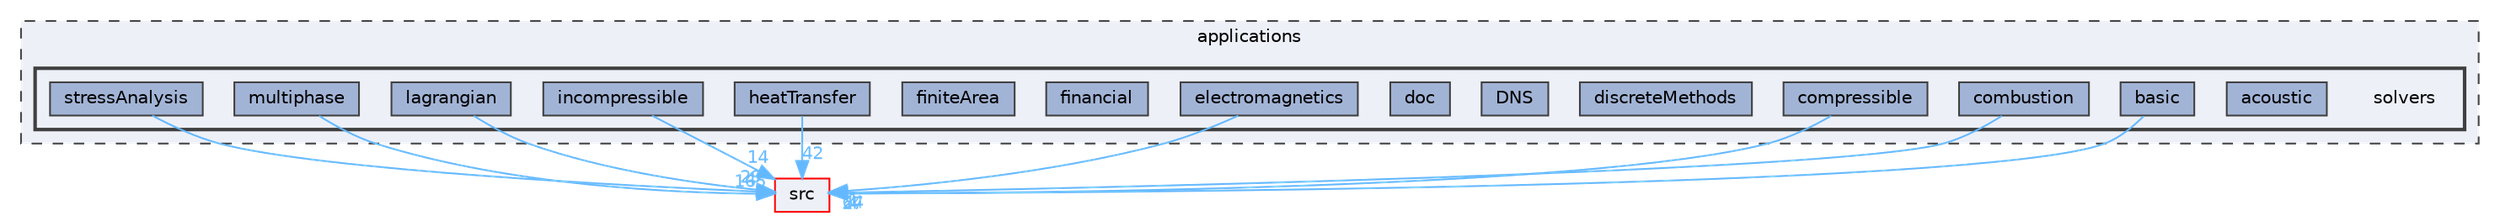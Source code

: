 digraph "applications/solvers"
{
 // LATEX_PDF_SIZE
  bgcolor="transparent";
  edge [fontname=Helvetica,fontsize=10,labelfontname=Helvetica,labelfontsize=10];
  node [fontname=Helvetica,fontsize=10,shape=box,height=0.2,width=0.4];
  compound=true
  subgraph clusterdir_a6e4fee11f07c3b70486e88fe92cbbdc {
    graph [ bgcolor="#edf0f7", pencolor="grey25", label="applications", fontname=Helvetica,fontsize=10 style="filled,dashed", URL="dir_a6e4fee11f07c3b70486e88fe92cbbdc.html",tooltip=""]
  subgraph clusterdir_fdd174abb8ada244b49e98779c87ac3c {
    graph [ bgcolor="#edf0f7", pencolor="grey25", label="", fontname=Helvetica,fontsize=10 style="filled,bold", URL="dir_fdd174abb8ada244b49e98779c87ac3c.html",tooltip=""]
    dir_fdd174abb8ada244b49e98779c87ac3c [shape=plaintext, label="solvers"];
  dir_3726f2b5123f3ce6db14be21df1b1542 [label="acoustic", fillcolor="#a2b4d6", color="grey25", style="filled", URL="dir_3726f2b5123f3ce6db14be21df1b1542.html",tooltip=""];
  dir_c1a1d77e2de9f0a909b0abf393e236fa [label="basic", fillcolor="#a2b4d6", color="grey25", style="filled", URL="dir_c1a1d77e2de9f0a909b0abf393e236fa.html",tooltip=""];
  dir_88c1d5d59a4178ad3afaab9cf233cb5e [label="combustion", fillcolor="#a2b4d6", color="grey25", style="filled", URL="dir_88c1d5d59a4178ad3afaab9cf233cb5e.html",tooltip=""];
  dir_ec6fbd2e4e71296a5c4843bd2aa1db19 [label="compressible", fillcolor="#a2b4d6", color="grey25", style="filled", URL="dir_ec6fbd2e4e71296a5c4843bd2aa1db19.html",tooltip=""];
  dir_8a605ff3c0e2dfbb6b998066c93429d7 [label="discreteMethods", fillcolor="#a2b4d6", color="grey25", style="filled", URL="dir_8a605ff3c0e2dfbb6b998066c93429d7.html",tooltip=""];
  dir_cd92214bc98a4694331953f5bfc53511 [label="DNS", fillcolor="#a2b4d6", color="grey25", style="filled", URL="dir_cd92214bc98a4694331953f5bfc53511.html",tooltip=""];
  dir_350beba595ace59dfab169ae0a4411e2 [label="doc", fillcolor="#a2b4d6", color="grey25", style="filled", URL="dir_350beba595ace59dfab169ae0a4411e2.html",tooltip=""];
  dir_6925107ea68bc879ce25441c80612b3f [label="electromagnetics", fillcolor="#a2b4d6", color="grey25", style="filled", URL="dir_6925107ea68bc879ce25441c80612b3f.html",tooltip=""];
  dir_0f15bfe3247741cfcc815fabfe093dba [label="financial", fillcolor="#a2b4d6", color="grey25", style="filled", URL="dir_0f15bfe3247741cfcc815fabfe093dba.html",tooltip=""];
  dir_8093b55327f00aa4ed58d387e2e10983 [label="finiteArea", fillcolor="#a2b4d6", color="grey25", style="filled", URL="dir_8093b55327f00aa4ed58d387e2e10983.html",tooltip=""];
  dir_faee72e18493b47f6f5cdf576f4c62ea [label="heatTransfer", fillcolor="#a2b4d6", color="grey25", style="filled", URL="dir_faee72e18493b47f6f5cdf576f4c62ea.html",tooltip=""];
  dir_2a80a7eee79ab677323c49fed47bf4a4 [label="incompressible", fillcolor="#a2b4d6", color="grey25", style="filled", URL="dir_2a80a7eee79ab677323c49fed47bf4a4.html",tooltip=""];
  dir_9e1aaabb0e6f6026c8abb09c4d63ec18 [label="lagrangian", fillcolor="#a2b4d6", color="grey25", style="filled", URL="dir_9e1aaabb0e6f6026c8abb09c4d63ec18.html",tooltip=""];
  dir_d62a5a20700de1cb9696e405d497a576 [label="multiphase", fillcolor="#a2b4d6", color="grey25", style="filled", URL="dir_d62a5a20700de1cb9696e405d497a576.html",tooltip=""];
  dir_c2f3eabbeeedbb03170a2b89f2b5145e [label="stressAnalysis", fillcolor="#a2b4d6", color="grey25", style="filled", URL="dir_c2f3eabbeeedbb03170a2b89f2b5145e.html",tooltip=""];
  }
  }
  dir_68267d1309a1af8e8297ef4c3efbcdba [label="src", fillcolor="#edf0f7", color="red", style="filled", URL="dir_68267d1309a1af8e8297ef4c3efbcdba.html",tooltip=""];
  dir_c1a1d77e2de9f0a909b0abf393e236fa->dir_68267d1309a1af8e8297ef4c3efbcdba [headlabel="4", labeldistance=1.5 headhref="dir_000202_003729.html" href="dir_000202_003729.html" color="steelblue1" fontcolor="steelblue1"];
  dir_88c1d5d59a4178ad3afaab9cf233cb5e->dir_68267d1309a1af8e8297ef4c3efbcdba [headlabel="64", labeldistance=1.5 headhref="dir_000545_003729.html" href="dir_000545_003729.html" color="steelblue1" fontcolor="steelblue1"];
  dir_ec6fbd2e4e71296a5c4843bd2aa1db19->dir_68267d1309a1af8e8297ef4c3efbcdba [headlabel="27", labeldistance=1.5 headhref="dir_000585_003729.html" href="dir_000585_003729.html" color="steelblue1" fontcolor="steelblue1"];
  dir_6925107ea68bc879ce25441c80612b3f->dir_68267d1309a1af8e8297ef4c3efbcdba [headlabel="1", labeldistance=1.5 headhref="dir_001124_003729.html" href="dir_001124_003729.html" color="steelblue1" fontcolor="steelblue1"];
  dir_faee72e18493b47f6f5cdf576f4c62ea->dir_68267d1309a1af8e8297ef4c3efbcdba [headlabel="42", labeldistance=1.5 headhref="dir_001711_003729.html" href="dir_001711_003729.html" color="steelblue1" fontcolor="steelblue1"];
  dir_2a80a7eee79ab677323c49fed47bf4a4->dir_68267d1309a1af8e8297ef4c3efbcdba [headlabel="14", labeldistance=1.5 headhref="dir_001812_003729.html" href="dir_001812_003729.html" color="steelblue1" fontcolor="steelblue1"];
  dir_9e1aaabb0e6f6026c8abb09c4d63ec18->dir_68267d1309a1af8e8297ef4c3efbcdba [headlabel="29", labeldistance=1.5 headhref="dir_002068_003729.html" href="dir_002068_003729.html" color="steelblue1" fontcolor="steelblue1"];
  dir_d62a5a20700de1cb9696e405d497a576->dir_68267d1309a1af8e8297ef4c3efbcdba [headlabel="165", labeldistance=1.5 headhref="dir_002481_003729.html" href="dir_002481_003729.html" color="steelblue1" fontcolor="steelblue1"];
  dir_c2f3eabbeeedbb03170a2b89f2b5145e->dir_68267d1309a1af8e8297ef4c3efbcdba [headlabel="4", labeldistance=1.5 headhref="dir_003789_003729.html" href="dir_003789_003729.html" color="steelblue1" fontcolor="steelblue1"];
}
